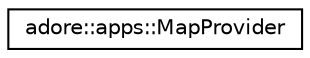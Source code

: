 digraph "Graphical Class Hierarchy"
{
 // LATEX_PDF_SIZE
  edge [fontname="Helvetica",fontsize="10",labelfontname="Helvetica",labelfontsize="10"];
  node [fontname="Helvetica",fontsize="10",shape=record];
  rankdir="LR";
  Node0 [label="adore::apps::MapProvider",height=0.2,width=0.4,color="black", fillcolor="white", style="filled",URL="$classadore_1_1apps_1_1MapProvider.html",tooltip="base class for middleware dependent implementations of the map provider module"];
}
